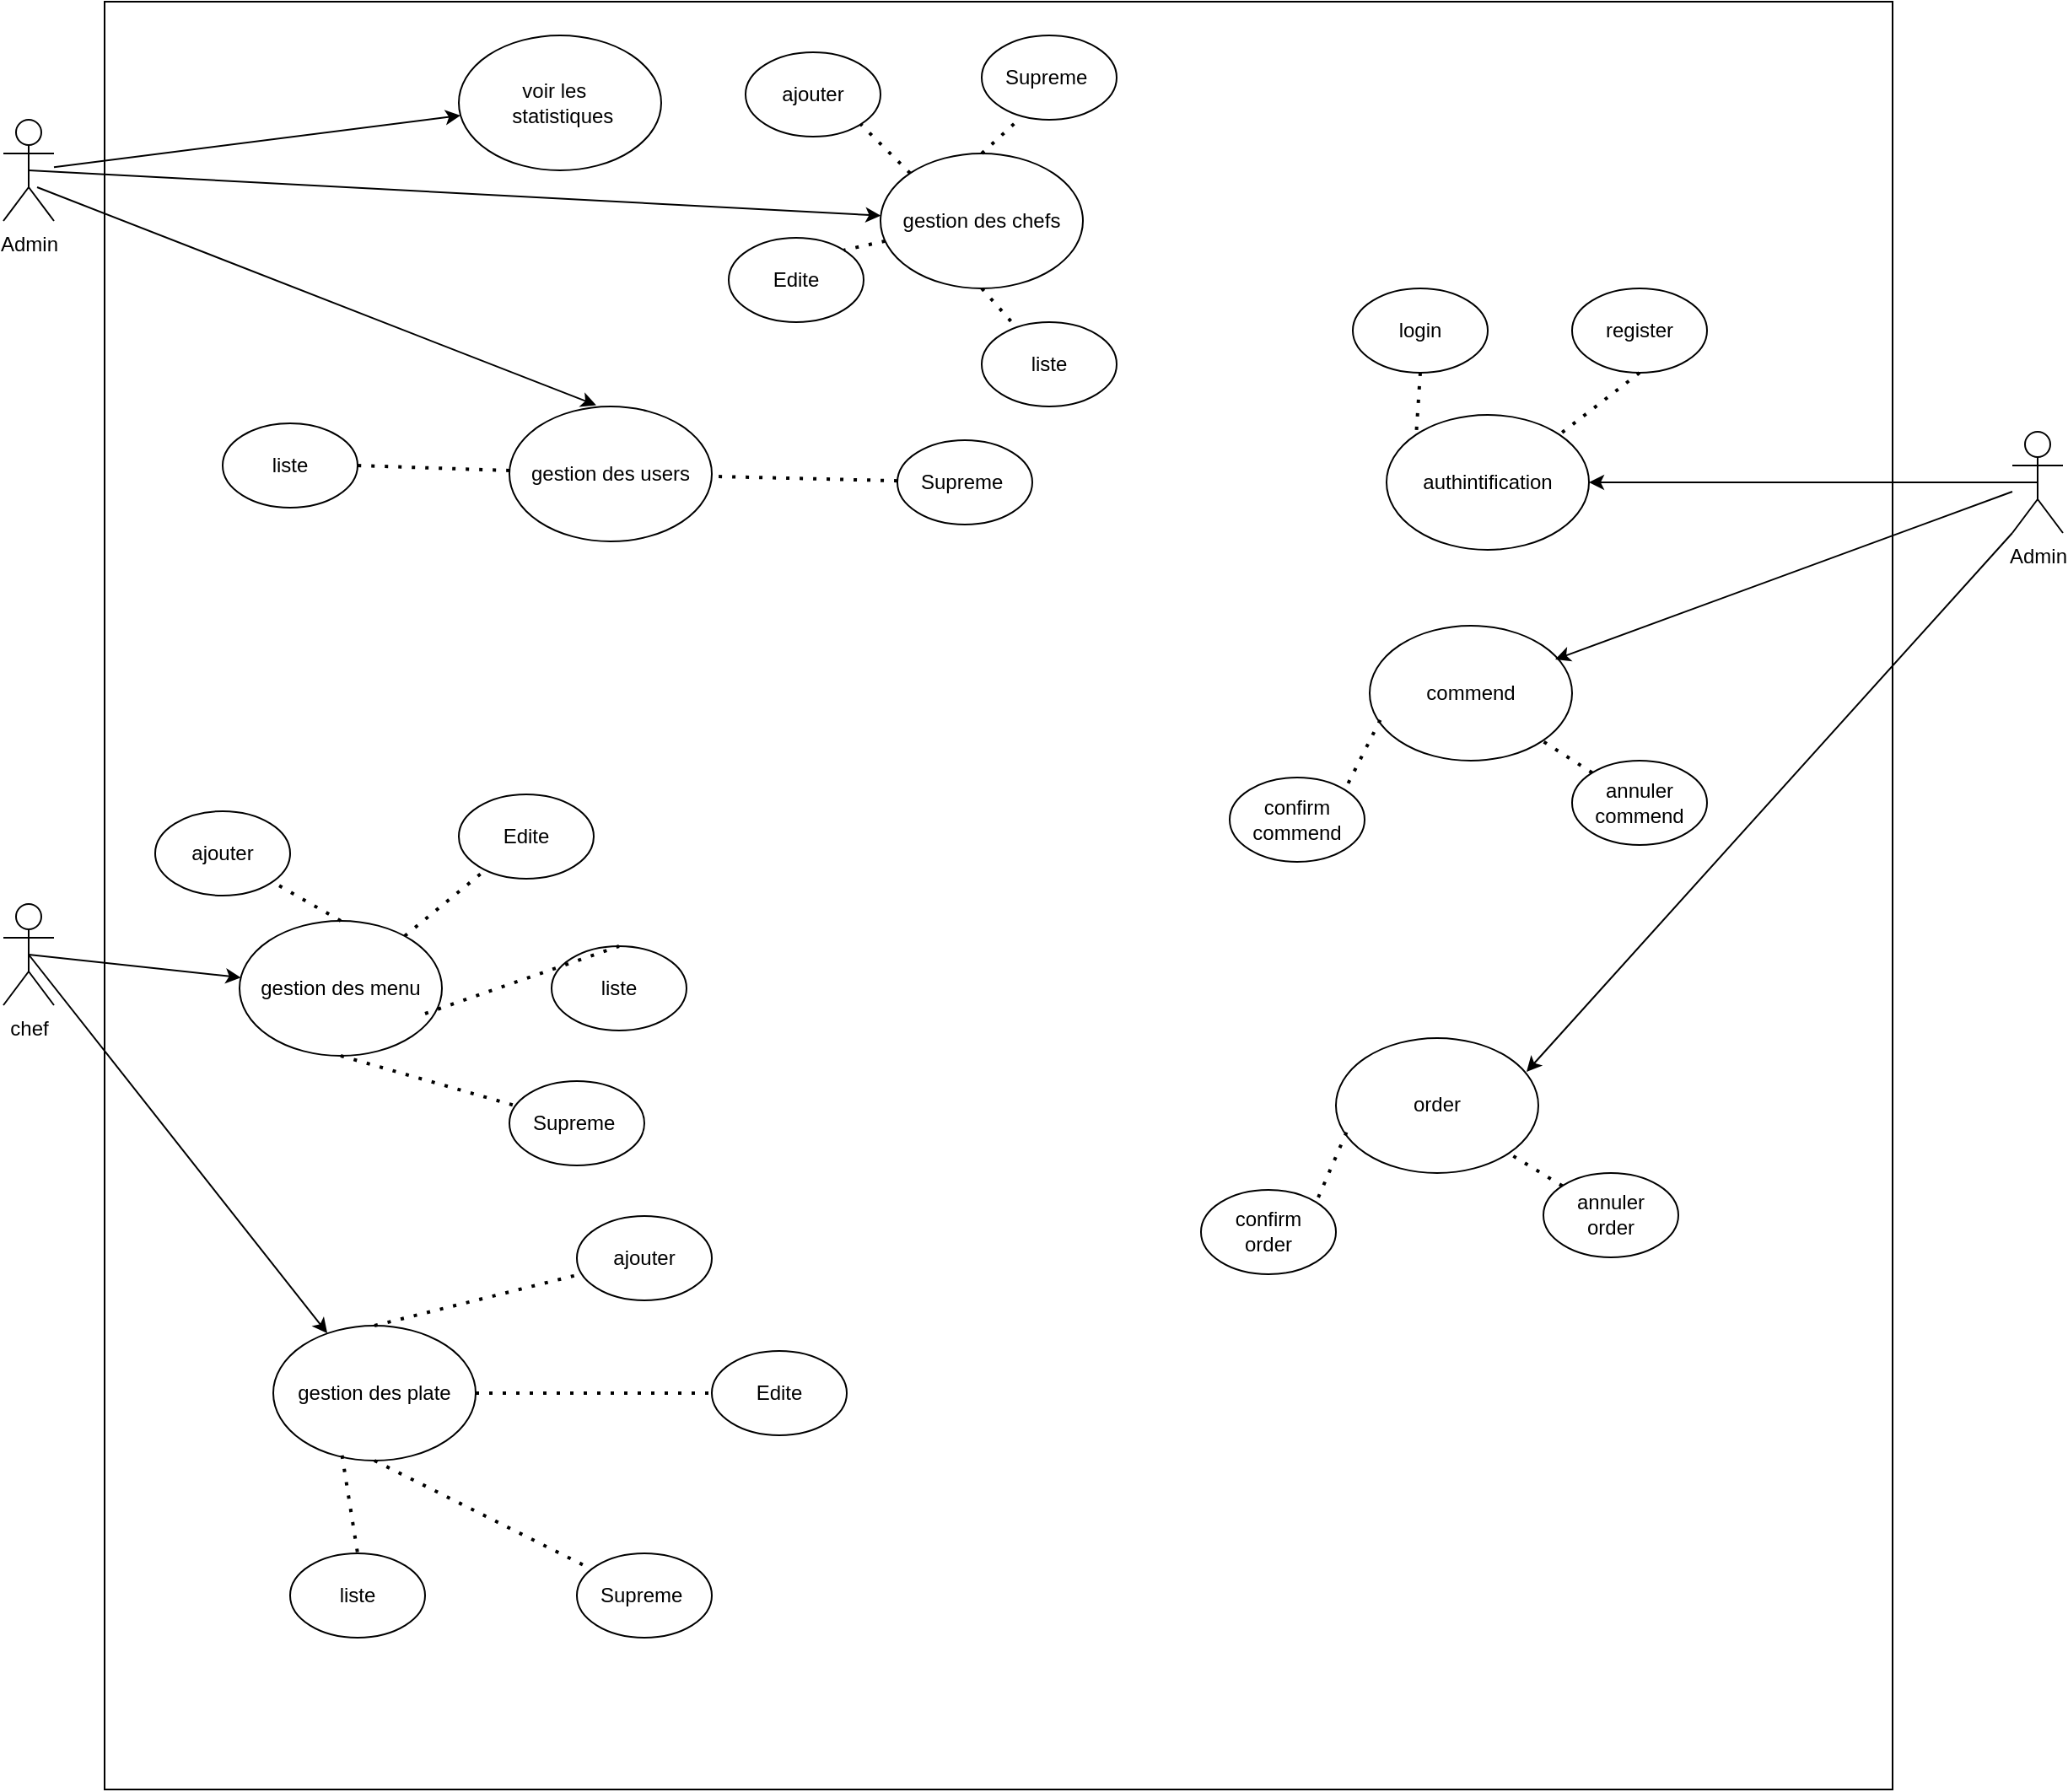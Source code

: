 <mxfile>
    <diagram name="Page-1" id="ma_yxxifLasTanGZJS4U">
        <mxGraphModel dx="1594" dy="1222" grid="1" gridSize="10" guides="1" tooltips="1" connect="1" arrows="1" fold="1" page="1" pageScale="1" pageWidth="827" pageHeight="1169" math="0" shadow="0">
            <root>
                <mxCell id="0"/>
                <mxCell id="1" parent="0"/>
                <mxCell id="blFSkxdI-w_qwhiomdWg-1" value="" style="whiteSpace=wrap;html=1;aspect=fixed;" parent="1" vertex="1">
                    <mxGeometry x="80" y="50" width="1060" height="1060" as="geometry"/>
                </mxCell>
                <mxCell id="blFSkxdI-w_qwhiomdWg-2" value="Admin" style="shape=umlActor;verticalLabelPosition=bottom;verticalAlign=top;html=1;outlineConnect=0;" parent="1" vertex="1">
                    <mxGeometry x="20" y="120" width="30" height="60" as="geometry"/>
                </mxCell>
                <mxCell id="blFSkxdI-w_qwhiomdWg-3" value="voir les&amp;nbsp;&amp;nbsp;&lt;br&gt;&amp;nbsp;statistiques" style="ellipse;whiteSpace=wrap;html=1;" parent="1" vertex="1">
                    <mxGeometry x="290" y="70" width="120" height="80" as="geometry"/>
                </mxCell>
                <mxCell id="blFSkxdI-w_qwhiomdWg-4" value="gestion des menu" style="ellipse;whiteSpace=wrap;html=1;" parent="1" vertex="1">
                    <mxGeometry x="160" y="595" width="120" height="80" as="geometry"/>
                </mxCell>
                <mxCell id="blFSkxdI-w_qwhiomdWg-5" value="gestion des chefs" style="ellipse;whiteSpace=wrap;html=1;" parent="1" vertex="1">
                    <mxGeometry x="540" y="140" width="120" height="80" as="geometry"/>
                </mxCell>
                <mxCell id="blFSkxdI-w_qwhiomdWg-7" value="" style="endArrow=classic;html=1;rounded=0;" parent="1" source="blFSkxdI-w_qwhiomdWg-2" target="blFSkxdI-w_qwhiomdWg-3" edge="1">
                    <mxGeometry width="50" height="50" relative="1" as="geometry">
                        <mxPoint x="100" y="180" as="sourcePoint"/>
                        <mxPoint x="218" y="242" as="targetPoint"/>
                    </mxGeometry>
                </mxCell>
                <mxCell id="blFSkxdI-w_qwhiomdWg-8" value="" style="endArrow=classic;html=1;rounded=0;exitX=0.5;exitY=0.5;exitDx=0;exitDy=0;exitPerimeter=0;" parent="1" source="blFSkxdI-w_qwhiomdWg-2" target="blFSkxdI-w_qwhiomdWg-5" edge="1">
                    <mxGeometry width="50" height="50" relative="1" as="geometry">
                        <mxPoint x="110" y="179" as="sourcePoint"/>
                        <mxPoint x="370" y="180" as="targetPoint"/>
                    </mxGeometry>
                </mxCell>
                <mxCell id="blFSkxdI-w_qwhiomdWg-9" value="gestion des users" style="ellipse;whiteSpace=wrap;html=1;" parent="1" vertex="1">
                    <mxGeometry x="320" y="290" width="120" height="80" as="geometry"/>
                </mxCell>
                <mxCell id="blFSkxdI-w_qwhiomdWg-10" value="" style="endArrow=classic;html=1;rounded=0;entryX=0.429;entryY=-0.009;entryDx=0;entryDy=0;entryPerimeter=0;" parent="1" target="blFSkxdI-w_qwhiomdWg-9" edge="1">
                    <mxGeometry width="50" height="50" relative="1" as="geometry">
                        <mxPoint x="40" y="160" as="sourcePoint"/>
                        <mxPoint x="542" y="260" as="targetPoint"/>
                    </mxGeometry>
                </mxCell>
                <mxCell id="blFSkxdI-w_qwhiomdWg-12" value="liste" style="ellipse;whiteSpace=wrap;html=1;" parent="1" vertex="1">
                    <mxGeometry x="150" y="300" width="80" height="50" as="geometry"/>
                </mxCell>
                <mxCell id="blFSkxdI-w_qwhiomdWg-13" value="Supreme&amp;nbsp;" style="ellipse;whiteSpace=wrap;html=1;" parent="1" vertex="1">
                    <mxGeometry x="550" y="310" width="80" height="50" as="geometry"/>
                </mxCell>
                <mxCell id="blFSkxdI-w_qwhiomdWg-23" value="liste" style="ellipse;whiteSpace=wrap;html=1;" parent="1" vertex="1">
                    <mxGeometry x="345" y="610" width="80" height="50" as="geometry"/>
                </mxCell>
                <mxCell id="blFSkxdI-w_qwhiomdWg-24" value="Edite" style="ellipse;whiteSpace=wrap;html=1;" parent="1" vertex="1">
                    <mxGeometry x="290" y="520" width="80" height="50" as="geometry"/>
                </mxCell>
                <mxCell id="blFSkxdI-w_qwhiomdWg-25" value="ajouter" style="ellipse;whiteSpace=wrap;html=1;" parent="1" vertex="1">
                    <mxGeometry x="110" y="530" width="80" height="50" as="geometry"/>
                </mxCell>
                <mxCell id="blFSkxdI-w_qwhiomdWg-26" value="Supreme&amp;nbsp;" style="ellipse;whiteSpace=wrap;html=1;" parent="1" vertex="1">
                    <mxGeometry x="320" y="690" width="80" height="50" as="geometry"/>
                </mxCell>
                <mxCell id="blFSkxdI-w_qwhiomdWg-27" value="Edite" style="ellipse;whiteSpace=wrap;html=1;" parent="1" vertex="1">
                    <mxGeometry x="450" y="190" width="80" height="50" as="geometry"/>
                </mxCell>
                <mxCell id="blFSkxdI-w_qwhiomdWg-28" value="liste" style="ellipse;whiteSpace=wrap;html=1;" parent="1" vertex="1">
                    <mxGeometry x="600" y="240" width="80" height="50" as="geometry"/>
                </mxCell>
                <mxCell id="blFSkxdI-w_qwhiomdWg-29" value="ajouter" style="ellipse;whiteSpace=wrap;html=1;" parent="1" vertex="1">
                    <mxGeometry x="460" y="80" width="80" height="50" as="geometry"/>
                </mxCell>
                <mxCell id="blFSkxdI-w_qwhiomdWg-30" value="Supreme&amp;nbsp;" style="ellipse;whiteSpace=wrap;html=1;" parent="1" vertex="1">
                    <mxGeometry x="600" y="70" width="80" height="50" as="geometry"/>
                </mxCell>
                <mxCell id="blFSkxdI-w_qwhiomdWg-31" value="" style="endArrow=none;dashed=1;html=1;dashPattern=1 3;strokeWidth=2;rounded=0;entryX=1;entryY=0;entryDx=0;entryDy=0;" parent="1" source="blFSkxdI-w_qwhiomdWg-5" target="blFSkxdI-w_qwhiomdWg-27" edge="1">
                    <mxGeometry width="50" height="50" relative="1" as="geometry">
                        <mxPoint x="420" y="360" as="sourcePoint"/>
                        <mxPoint x="470" y="310" as="targetPoint"/>
                    </mxGeometry>
                </mxCell>
                <mxCell id="blFSkxdI-w_qwhiomdWg-32" value="" style="endArrow=none;dashed=1;html=1;dashPattern=1 3;strokeWidth=2;rounded=0;exitX=0.5;exitY=1;exitDx=0;exitDy=0;" parent="1" source="blFSkxdI-w_qwhiomdWg-5" target="blFSkxdI-w_qwhiomdWg-28" edge="1">
                    <mxGeometry width="50" height="50" relative="1" as="geometry">
                        <mxPoint x="543" y="312" as="sourcePoint"/>
                        <mxPoint x="518" y="317" as="targetPoint"/>
                    </mxGeometry>
                </mxCell>
                <mxCell id="blFSkxdI-w_qwhiomdWg-34" value="" style="endArrow=none;dashed=1;html=1;dashPattern=1 3;strokeWidth=2;rounded=0;entryX=0.27;entryY=1.004;entryDx=0;entryDy=0;exitX=0.5;exitY=0;exitDx=0;exitDy=0;entryPerimeter=0;" parent="1" source="blFSkxdI-w_qwhiomdWg-5" target="blFSkxdI-w_qwhiomdWg-30" edge="1">
                    <mxGeometry width="50" height="50" relative="1" as="geometry">
                        <mxPoint x="543" y="312" as="sourcePoint"/>
                        <mxPoint x="518" y="317" as="targetPoint"/>
                    </mxGeometry>
                </mxCell>
                <mxCell id="blFSkxdI-w_qwhiomdWg-35" value="" style="endArrow=none;dashed=1;html=1;dashPattern=1 3;strokeWidth=2;rounded=0;entryX=1;entryY=1;entryDx=0;entryDy=0;exitX=0;exitY=0;exitDx=0;exitDy=0;" parent="1" source="blFSkxdI-w_qwhiomdWg-5" target="blFSkxdI-w_qwhiomdWg-29" edge="1">
                    <mxGeometry width="50" height="50" relative="1" as="geometry">
                        <mxPoint x="600" y="260" as="sourcePoint"/>
                        <mxPoint x="622" y="240" as="targetPoint"/>
                    </mxGeometry>
                </mxCell>
                <mxCell id="blFSkxdI-w_qwhiomdWg-38" value="" style="endArrow=none;dashed=1;html=1;dashPattern=1 3;strokeWidth=2;rounded=0;exitX=0.5;exitY=0;exitDx=0;exitDy=0;" parent="1" source="blFSkxdI-w_qwhiomdWg-4" target="blFSkxdI-w_qwhiomdWg-25" edge="1">
                    <mxGeometry width="50" height="50" relative="1" as="geometry">
                        <mxPoint x="420" y="360" as="sourcePoint"/>
                        <mxPoint x="470" y="310" as="targetPoint"/>
                    </mxGeometry>
                </mxCell>
                <mxCell id="blFSkxdI-w_qwhiomdWg-39" value="" style="endArrow=none;dashed=1;html=1;dashPattern=1 3;strokeWidth=2;rounded=0;" parent="1" source="blFSkxdI-w_qwhiomdWg-4" target="blFSkxdI-w_qwhiomdWg-24" edge="1">
                    <mxGeometry width="50" height="50" relative="1" as="geometry">
                        <mxPoint x="420" y="360" as="sourcePoint"/>
                        <mxPoint x="470" y="310" as="targetPoint"/>
                    </mxGeometry>
                </mxCell>
                <mxCell id="blFSkxdI-w_qwhiomdWg-40" value="" style="endArrow=none;dashed=1;html=1;dashPattern=1 3;strokeWidth=2;rounded=0;entryX=0.5;entryY=0;entryDx=0;entryDy=0;" parent="1" target="blFSkxdI-w_qwhiomdWg-23" edge="1">
                    <mxGeometry width="50" height="50" relative="1" as="geometry">
                        <mxPoint x="270" y="650" as="sourcePoint"/>
                        <mxPoint x="470" y="310" as="targetPoint"/>
                    </mxGeometry>
                </mxCell>
                <mxCell id="blFSkxdI-w_qwhiomdWg-41" value="" style="endArrow=none;dashed=1;html=1;dashPattern=1 3;strokeWidth=2;rounded=0;exitX=0.5;exitY=1;exitDx=0;exitDy=0;" parent="1" source="blFSkxdI-w_qwhiomdWg-4" target="blFSkxdI-w_qwhiomdWg-26" edge="1">
                    <mxGeometry width="50" height="50" relative="1" as="geometry">
                        <mxPoint x="420" y="360" as="sourcePoint"/>
                        <mxPoint x="470" y="310" as="targetPoint"/>
                    </mxGeometry>
                </mxCell>
                <mxCell id="blFSkxdI-w_qwhiomdWg-42" value="" style="endArrow=none;dashed=1;html=1;dashPattern=1 3;strokeWidth=2;rounded=0;entryX=1;entryY=0.5;entryDx=0;entryDy=0;" parent="1" source="blFSkxdI-w_qwhiomdWg-9" target="blFSkxdI-w_qwhiomdWg-12" edge="1">
                    <mxGeometry width="50" height="50" relative="1" as="geometry">
                        <mxPoint x="420" y="360" as="sourcePoint"/>
                        <mxPoint x="470" y="310" as="targetPoint"/>
                    </mxGeometry>
                </mxCell>
                <mxCell id="blFSkxdI-w_qwhiomdWg-45" value="" style="endArrow=none;dashed=1;html=1;dashPattern=1 3;strokeWidth=2;rounded=0;" parent="1" source="blFSkxdI-w_qwhiomdWg-13" target="blFSkxdI-w_qwhiomdWg-9" edge="1">
                    <mxGeometry width="50" height="50" relative="1" as="geometry">
                        <mxPoint x="420" y="360" as="sourcePoint"/>
                        <mxPoint x="470" y="310" as="targetPoint"/>
                    </mxGeometry>
                </mxCell>
                <mxCell id="3" value="chef" style="shape=umlActor;verticalLabelPosition=bottom;verticalAlign=top;html=1;outlineConnect=0;" parent="1" vertex="1">
                    <mxGeometry x="20" y="585" width="30" height="60" as="geometry"/>
                </mxCell>
                <mxCell id="9" value="ajouter" style="ellipse;whiteSpace=wrap;html=1;" parent="1" vertex="1">
                    <mxGeometry x="360" y="770" width="80" height="50" as="geometry"/>
                </mxCell>
                <mxCell id="10" value="gestion des plate" style="ellipse;whiteSpace=wrap;html=1;" parent="1" vertex="1">
                    <mxGeometry x="180" y="835" width="120" height="80" as="geometry"/>
                </mxCell>
                <mxCell id="11" value="liste" style="ellipse;whiteSpace=wrap;html=1;" parent="1" vertex="1">
                    <mxGeometry x="190" y="970" width="80" height="50" as="geometry"/>
                </mxCell>
                <mxCell id="12" value="Supreme&amp;nbsp;" style="ellipse;whiteSpace=wrap;html=1;" parent="1" vertex="1">
                    <mxGeometry x="360" y="970" width="80" height="50" as="geometry"/>
                </mxCell>
                <mxCell id="13" value="Edite" style="ellipse;whiteSpace=wrap;html=1;" parent="1" vertex="1">
                    <mxGeometry x="440" y="850" width="80" height="50" as="geometry"/>
                </mxCell>
                <mxCell id="14" value="" style="endArrow=none;dashed=1;html=1;dashPattern=1 3;strokeWidth=2;rounded=0;exitX=0.5;exitY=1;exitDx=0;exitDy=0;" parent="1" source="10" target="12" edge="1">
                    <mxGeometry width="50" height="50" relative="1" as="geometry">
                        <mxPoint x="735" y="435" as="sourcePoint"/>
                        <mxPoint x="785" y="385" as="targetPoint"/>
                    </mxGeometry>
                </mxCell>
                <mxCell id="15" value="" style="endArrow=none;dashed=1;html=1;dashPattern=1 3;strokeWidth=2;rounded=0;exitX=0.34;exitY=0.962;exitDx=0;exitDy=0;exitPerimeter=0;entryX=0.5;entryY=0;entryDx=0;entryDy=0;" parent="1" source="10" target="11" edge="1">
                    <mxGeometry width="50" height="50" relative="1" as="geometry">
                        <mxPoint x="735" y="435" as="sourcePoint"/>
                        <mxPoint x="785" y="385" as="targetPoint"/>
                    </mxGeometry>
                </mxCell>
                <mxCell id="16" value="" style="endArrow=none;dashed=1;html=1;dashPattern=1 3;strokeWidth=2;rounded=0;exitX=0.5;exitY=0;exitDx=0;exitDy=0;" parent="1" source="10" target="9" edge="1">
                    <mxGeometry width="50" height="50" relative="1" as="geometry">
                        <mxPoint x="735" y="435" as="sourcePoint"/>
                        <mxPoint x="785" y="385" as="targetPoint"/>
                    </mxGeometry>
                </mxCell>
                <mxCell id="17" value="" style="endArrow=none;dashed=1;html=1;dashPattern=1 3;strokeWidth=2;rounded=0;" parent="1" source="10" target="13" edge="1">
                    <mxGeometry width="50" height="50" relative="1" as="geometry">
                        <mxPoint x="735" y="435" as="sourcePoint"/>
                        <mxPoint x="785" y="385" as="targetPoint"/>
                    </mxGeometry>
                </mxCell>
                <mxCell id="19" value="" style="endArrow=classic;html=1;rounded=0;exitX=0.5;exitY=0.5;exitDx=0;exitDy=0;exitPerimeter=0;" parent="1" source="3" target="blFSkxdI-w_qwhiomdWg-4" edge="1">
                    <mxGeometry width="50" height="50" relative="1" as="geometry">
                        <mxPoint x="50" y="170" as="sourcePoint"/>
                        <mxPoint x="381.48" y="299.28" as="targetPoint"/>
                    </mxGeometry>
                </mxCell>
                <mxCell id="20" value="" style="endArrow=classic;html=1;rounded=0;exitX=0.5;exitY=0.5;exitDx=0;exitDy=0;exitPerimeter=0;" parent="1" source="3" target="10" edge="1">
                    <mxGeometry width="50" height="50" relative="1" as="geometry">
                        <mxPoint x="45" y="625" as="sourcePoint"/>
                        <mxPoint x="170.782" y="638.563" as="targetPoint"/>
                    </mxGeometry>
                </mxCell>
                <mxCell id="21" value="Admin" style="shape=umlActor;verticalLabelPosition=bottom;verticalAlign=top;html=1;outlineConnect=0;" parent="1" vertex="1">
                    <mxGeometry x="1211" y="305" width="30" height="60" as="geometry"/>
                </mxCell>
                <mxCell id="22" value="authintification" style="ellipse;whiteSpace=wrap;html=1;" parent="1" vertex="1">
                    <mxGeometry x="840" y="295" width="120" height="80" as="geometry"/>
                </mxCell>
                <mxCell id="23" value="login" style="ellipse;whiteSpace=wrap;html=1;" parent="1" vertex="1">
                    <mxGeometry x="820" y="220" width="80" height="50" as="geometry"/>
                </mxCell>
                <mxCell id="24" value="register" style="ellipse;whiteSpace=wrap;html=1;" parent="1" vertex="1">
                    <mxGeometry x="950" y="220" width="80" height="50" as="geometry"/>
                </mxCell>
                <mxCell id="25" value="" style="endArrow=none;dashed=1;html=1;dashPattern=1 3;strokeWidth=2;rounded=0;entryX=0;entryY=0;entryDx=0;entryDy=0;exitX=0.5;exitY=1;exitDx=0;exitDy=0;" parent="1" source="23" target="22" edge="1">
                    <mxGeometry width="50" height="50" relative="1" as="geometry">
                        <mxPoint x="330.075" y="338.002" as="sourcePoint"/>
                        <mxPoint x="240" y="335" as="targetPoint"/>
                    </mxGeometry>
                </mxCell>
                <mxCell id="26" value="" style="endArrow=none;dashed=1;html=1;dashPattern=1 3;strokeWidth=2;rounded=0;entryX=1;entryY=0;entryDx=0;entryDy=0;exitX=0.5;exitY=1;exitDx=0;exitDy=0;" parent="1" source="24" target="22" edge="1">
                    <mxGeometry width="50" height="50" relative="1" as="geometry">
                        <mxPoint x="870" y="280" as="sourcePoint"/>
                        <mxPoint x="867.574" y="316.716" as="targetPoint"/>
                    </mxGeometry>
                </mxCell>
                <mxCell id="27" value="commend" style="ellipse;whiteSpace=wrap;html=1;" parent="1" vertex="1">
                    <mxGeometry x="830" y="420" width="120" height="80" as="geometry"/>
                </mxCell>
                <mxCell id="29" value="annuler commend" style="ellipse;whiteSpace=wrap;html=1;" parent="1" vertex="1">
                    <mxGeometry x="950" y="500" width="80" height="50" as="geometry"/>
                </mxCell>
                <mxCell id="30" value="confirm commend" style="ellipse;whiteSpace=wrap;html=1;" parent="1" vertex="1">
                    <mxGeometry x="747" y="510" width="80" height="50" as="geometry"/>
                </mxCell>
                <mxCell id="31" value="" style="endArrow=none;dashed=1;html=1;dashPattern=1 3;strokeWidth=2;rounded=0;entryX=1;entryY=1;entryDx=0;entryDy=0;" parent="1" source="29" target="27" edge="1">
                    <mxGeometry width="50" height="50" relative="1" as="geometry">
                        <mxPoint x="1000" y="280" as="sourcePoint"/>
                        <mxPoint x="952.426" y="316.716" as="targetPoint"/>
                    </mxGeometry>
                </mxCell>
                <mxCell id="32" value="" style="endArrow=none;dashed=1;html=1;dashPattern=1 3;strokeWidth=2;rounded=0;entryX=1;entryY=0;entryDx=0;entryDy=0;exitX=0.052;exitY=0.699;exitDx=0;exitDy=0;exitPerimeter=0;" parent="1" source="27" target="30" edge="1">
                    <mxGeometry width="50" height="50" relative="1" as="geometry">
                        <mxPoint x="971.063" y="517.74" as="sourcePoint"/>
                        <mxPoint x="939.426" y="498.284" as="targetPoint"/>
                    </mxGeometry>
                </mxCell>
                <mxCell id="33" value="" style="endArrow=classic;html=1;rounded=0;" parent="1" source="21" edge="1">
                    <mxGeometry width="50" height="50" relative="1" as="geometry">
                        <mxPoint x="50" y="170" as="sourcePoint"/>
                        <mxPoint x="940" y="440" as="targetPoint"/>
                    </mxGeometry>
                </mxCell>
                <mxCell id="34" value="" style="endArrow=classic;html=1;rounded=0;entryX=1;entryY=0.5;entryDx=0;entryDy=0;exitX=0.5;exitY=0.5;exitDx=0;exitDy=0;exitPerimeter=0;" parent="1" source="21" target="22" edge="1">
                    <mxGeometry width="50" height="50" relative="1" as="geometry">
                        <mxPoint x="1221" y="350.507" as="sourcePoint"/>
                        <mxPoint x="950.0" y="450" as="targetPoint"/>
                    </mxGeometry>
                </mxCell>
                <mxCell id="36" value="order" style="ellipse;whiteSpace=wrap;html=1;" vertex="1" parent="1">
                    <mxGeometry x="810" y="664.49" width="120" height="80" as="geometry"/>
                </mxCell>
                <mxCell id="37" value="confirm &lt;br&gt;order" style="ellipse;whiteSpace=wrap;html=1;" vertex="1" parent="1">
                    <mxGeometry x="730" y="754.49" width="80" height="50" as="geometry"/>
                </mxCell>
                <mxCell id="38" value="annuler &lt;br&gt;order" style="ellipse;whiteSpace=wrap;html=1;" vertex="1" parent="1">
                    <mxGeometry x="933" y="744.49" width="80" height="50" as="geometry"/>
                </mxCell>
                <mxCell id="39" value="" style="endArrow=classic;html=1;rounded=0;exitX=0;exitY=1;exitDx=0;exitDy=0;exitPerimeter=0;" edge="1" parent="1" source="21">
                    <mxGeometry width="50" height="50" relative="1" as="geometry">
                        <mxPoint x="1194" y="584.997" as="sourcePoint"/>
                        <mxPoint x="923" y="684.49" as="targetPoint"/>
                    </mxGeometry>
                </mxCell>
                <mxCell id="40" value="" style="endArrow=none;dashed=1;html=1;dashPattern=1 3;strokeWidth=2;rounded=0;entryX=1;entryY=0;entryDx=0;entryDy=0;exitX=0.052;exitY=0.699;exitDx=0;exitDy=0;exitPerimeter=0;" edge="1" source="36" target="37" parent="1">
                    <mxGeometry width="50" height="50" relative="1" as="geometry">
                        <mxPoint x="954.063" y="762.23" as="sourcePoint"/>
                        <mxPoint x="922.426" y="742.774" as="targetPoint"/>
                    </mxGeometry>
                </mxCell>
                <mxCell id="41" value="" style="endArrow=none;dashed=1;html=1;dashPattern=1 3;strokeWidth=2;rounded=0;entryX=1;entryY=1;entryDx=0;entryDy=0;" edge="1" source="38" target="36" parent="1">
                    <mxGeometry width="50" height="50" relative="1" as="geometry">
                        <mxPoint x="983" y="524.49" as="sourcePoint"/>
                        <mxPoint x="935.426" y="561.206" as="targetPoint"/>
                    </mxGeometry>
                </mxCell>
            </root>
        </mxGraphModel>
    </diagram>
</mxfile>
